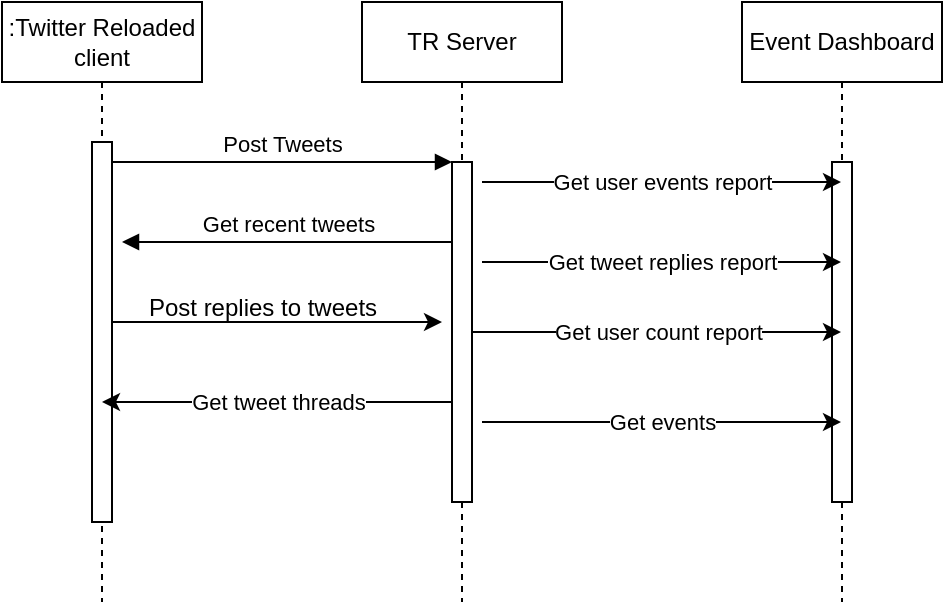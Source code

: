 <mxfile version="21.2.9" type="device">
  <diagram name="Page-1" id="2YBvvXClWsGukQMizWep">
    <mxGraphModel dx="384" dy="647" grid="1" gridSize="10" guides="1" tooltips="1" connect="1" arrows="1" fold="1" page="1" pageScale="1" pageWidth="850" pageHeight="1100" math="0" shadow="0">
      <root>
        <mxCell id="0" />
        <mxCell id="1" parent="0" />
        <mxCell id="aM9ryv3xv72pqoxQDRHE-1" value=":Twitter Reloaded client" style="shape=umlLifeline;perimeter=lifelinePerimeter;whiteSpace=wrap;html=1;container=0;dropTarget=0;collapsible=0;recursiveResize=0;outlineConnect=0;portConstraint=eastwest;newEdgeStyle={&quot;edgeStyle&quot;:&quot;elbowEdgeStyle&quot;,&quot;elbow&quot;:&quot;vertical&quot;,&quot;curved&quot;:0,&quot;rounded&quot;:0};" parent="1" vertex="1">
          <mxGeometry x="40" y="40" width="100" height="300" as="geometry" />
        </mxCell>
        <mxCell id="aM9ryv3xv72pqoxQDRHE-2" value="" style="html=1;points=[];perimeter=orthogonalPerimeter;outlineConnect=0;targetShapes=umlLifeline;portConstraint=eastwest;newEdgeStyle={&quot;edgeStyle&quot;:&quot;elbowEdgeStyle&quot;,&quot;elbow&quot;:&quot;vertical&quot;,&quot;curved&quot;:0,&quot;rounded&quot;:0};" parent="aM9ryv3xv72pqoxQDRHE-1" vertex="1">
          <mxGeometry x="45" y="70" width="10" height="190" as="geometry" />
        </mxCell>
        <mxCell id="aM9ryv3xv72pqoxQDRHE-5" value="TR Server" style="shape=umlLifeline;perimeter=lifelinePerimeter;whiteSpace=wrap;html=1;container=0;dropTarget=0;collapsible=0;recursiveResize=0;outlineConnect=0;portConstraint=eastwest;newEdgeStyle={&quot;edgeStyle&quot;:&quot;elbowEdgeStyle&quot;,&quot;elbow&quot;:&quot;vertical&quot;,&quot;curved&quot;:0,&quot;rounded&quot;:0};" parent="1" vertex="1">
          <mxGeometry x="220" y="40" width="100" height="300" as="geometry" />
        </mxCell>
        <mxCell id="aM9ryv3xv72pqoxQDRHE-6" value="" style="html=1;points=[];perimeter=orthogonalPerimeter;outlineConnect=0;targetShapes=umlLifeline;portConstraint=eastwest;newEdgeStyle={&quot;edgeStyle&quot;:&quot;elbowEdgeStyle&quot;,&quot;elbow&quot;:&quot;vertical&quot;,&quot;curved&quot;:0,&quot;rounded&quot;:0};" parent="aM9ryv3xv72pqoxQDRHE-5" vertex="1">
          <mxGeometry x="45" y="80" width="10" height="170" as="geometry" />
        </mxCell>
        <mxCell id="aM9ryv3xv72pqoxQDRHE-7" value="Post Tweets" style="html=1;verticalAlign=bottom;endArrow=block;edgeStyle=elbowEdgeStyle;elbow=vertical;curved=0;rounded=0;" parent="1" source="aM9ryv3xv72pqoxQDRHE-2" target="aM9ryv3xv72pqoxQDRHE-6" edge="1">
          <mxGeometry relative="1" as="geometry">
            <mxPoint x="195" y="130" as="sourcePoint" />
            <Array as="points">
              <mxPoint x="180" y="120" />
            </Array>
          </mxGeometry>
        </mxCell>
        <mxCell id="aM9ryv3xv72pqoxQDRHE-9" value="Get recent tweets" style="html=1;verticalAlign=bottom;endArrow=block;edgeStyle=elbowEdgeStyle;elbow=vertical;curved=0;rounded=0;" parent="1" source="aM9ryv3xv72pqoxQDRHE-6" edge="1">
          <mxGeometry relative="1" as="geometry">
            <mxPoint x="175" y="160" as="sourcePoint" />
            <Array as="points">
              <mxPoint x="190" y="160" />
            </Array>
            <mxPoint x="100" y="160" as="targetPoint" />
          </mxGeometry>
        </mxCell>
        <mxCell id="g_n9WE8wS9BJgDJ30qfG-1" value="Event Dashboard" style="shape=umlLifeline;perimeter=lifelinePerimeter;whiteSpace=wrap;html=1;container=0;dropTarget=0;collapsible=0;recursiveResize=0;outlineConnect=0;portConstraint=eastwest;newEdgeStyle={&quot;edgeStyle&quot;:&quot;elbowEdgeStyle&quot;,&quot;elbow&quot;:&quot;vertical&quot;,&quot;curved&quot;:0,&quot;rounded&quot;:0};" vertex="1" parent="1">
          <mxGeometry x="410" y="40" width="100" height="300" as="geometry" />
        </mxCell>
        <mxCell id="g_n9WE8wS9BJgDJ30qfG-2" value="" style="html=1;points=[];perimeter=orthogonalPerimeter;outlineConnect=0;targetShapes=umlLifeline;portConstraint=eastwest;newEdgeStyle={&quot;edgeStyle&quot;:&quot;elbowEdgeStyle&quot;,&quot;elbow&quot;:&quot;vertical&quot;,&quot;curved&quot;:0,&quot;rounded&quot;:0};" vertex="1" parent="g_n9WE8wS9BJgDJ30qfG-1">
          <mxGeometry x="45" y="80" width="10" height="170" as="geometry" />
        </mxCell>
        <mxCell id="g_n9WE8wS9BJgDJ30qfG-5" value="" style="endArrow=classic;html=1;rounded=0;" edge="1" parent="1" source="aM9ryv3xv72pqoxQDRHE-2">
          <mxGeometry width="50" height="50" relative="1" as="geometry">
            <mxPoint x="200" y="330" as="sourcePoint" />
            <mxPoint x="260" y="200" as="targetPoint" />
            <Array as="points" />
          </mxGeometry>
        </mxCell>
        <mxCell id="g_n9WE8wS9BJgDJ30qfG-6" value="Post replies to tweets" style="text;html=1;align=center;verticalAlign=middle;resizable=0;points=[];autosize=1;strokeColor=none;fillColor=none;" vertex="1" parent="1">
          <mxGeometry x="100" y="178" width="140" height="30" as="geometry" />
        </mxCell>
        <mxCell id="g_n9WE8wS9BJgDJ30qfG-7" value="" style="endArrow=classic;html=1;rounded=0;" edge="1" parent="1" source="aM9ryv3xv72pqoxQDRHE-6" target="aM9ryv3xv72pqoxQDRHE-1">
          <mxGeometry relative="1" as="geometry">
            <mxPoint x="180" y="300" as="sourcePoint" />
            <mxPoint x="280" y="300" as="targetPoint" />
            <Array as="points">
              <mxPoint x="120" y="240" />
            </Array>
          </mxGeometry>
        </mxCell>
        <mxCell id="g_n9WE8wS9BJgDJ30qfG-8" value="Get tweet threads" style="edgeLabel;resizable=0;html=1;align=center;verticalAlign=middle;" connectable="0" vertex="1" parent="g_n9WE8wS9BJgDJ30qfG-7">
          <mxGeometry relative="1" as="geometry" />
        </mxCell>
        <mxCell id="g_n9WE8wS9BJgDJ30qfG-9" value="" style="endArrow=classic;html=1;rounded=0;" edge="1" parent="1" target="g_n9WE8wS9BJgDJ30qfG-1">
          <mxGeometry relative="1" as="geometry">
            <mxPoint x="280" y="130" as="sourcePoint" />
            <mxPoint x="380" y="130" as="targetPoint" />
          </mxGeometry>
        </mxCell>
        <mxCell id="g_n9WE8wS9BJgDJ30qfG-10" value="Get user events report" style="edgeLabel;resizable=0;html=1;align=center;verticalAlign=middle;" connectable="0" vertex="1" parent="g_n9WE8wS9BJgDJ30qfG-9">
          <mxGeometry relative="1" as="geometry" />
        </mxCell>
        <mxCell id="g_n9WE8wS9BJgDJ30qfG-11" value="" style="endArrow=classic;html=1;rounded=0;" edge="1" parent="1" target="g_n9WE8wS9BJgDJ30qfG-1">
          <mxGeometry relative="1" as="geometry">
            <mxPoint x="280" y="170" as="sourcePoint" />
            <mxPoint x="380" y="170" as="targetPoint" />
          </mxGeometry>
        </mxCell>
        <mxCell id="g_n9WE8wS9BJgDJ30qfG-12" value="Get tweet replies report" style="edgeLabel;resizable=0;html=1;align=center;verticalAlign=middle;" connectable="0" vertex="1" parent="g_n9WE8wS9BJgDJ30qfG-11">
          <mxGeometry relative="1" as="geometry" />
        </mxCell>
        <mxCell id="g_n9WE8wS9BJgDJ30qfG-13" value="" style="endArrow=classic;html=1;rounded=0;" edge="1" parent="1" source="aM9ryv3xv72pqoxQDRHE-6" target="g_n9WE8wS9BJgDJ30qfG-1">
          <mxGeometry relative="1" as="geometry">
            <mxPoint x="55" y="165" as="sourcePoint" />
            <mxPoint x="375" y="205" as="targetPoint" />
          </mxGeometry>
        </mxCell>
        <mxCell id="g_n9WE8wS9BJgDJ30qfG-14" value="Get user count report" style="edgeLabel;resizable=0;html=1;align=center;verticalAlign=middle;" connectable="0" vertex="1" parent="g_n9WE8wS9BJgDJ30qfG-13">
          <mxGeometry relative="1" as="geometry" />
        </mxCell>
        <mxCell id="g_n9WE8wS9BJgDJ30qfG-15" value="" style="endArrow=classic;html=1;rounded=0;" edge="1" parent="1" target="g_n9WE8wS9BJgDJ30qfG-1">
          <mxGeometry relative="1" as="geometry">
            <mxPoint x="280" y="250" as="sourcePoint" />
            <mxPoint x="380" y="250" as="targetPoint" />
          </mxGeometry>
        </mxCell>
        <mxCell id="g_n9WE8wS9BJgDJ30qfG-16" value="Get events" style="edgeLabel;resizable=0;html=1;align=center;verticalAlign=middle;" connectable="0" vertex="1" parent="g_n9WE8wS9BJgDJ30qfG-15">
          <mxGeometry relative="1" as="geometry" />
        </mxCell>
      </root>
    </mxGraphModel>
  </diagram>
</mxfile>
